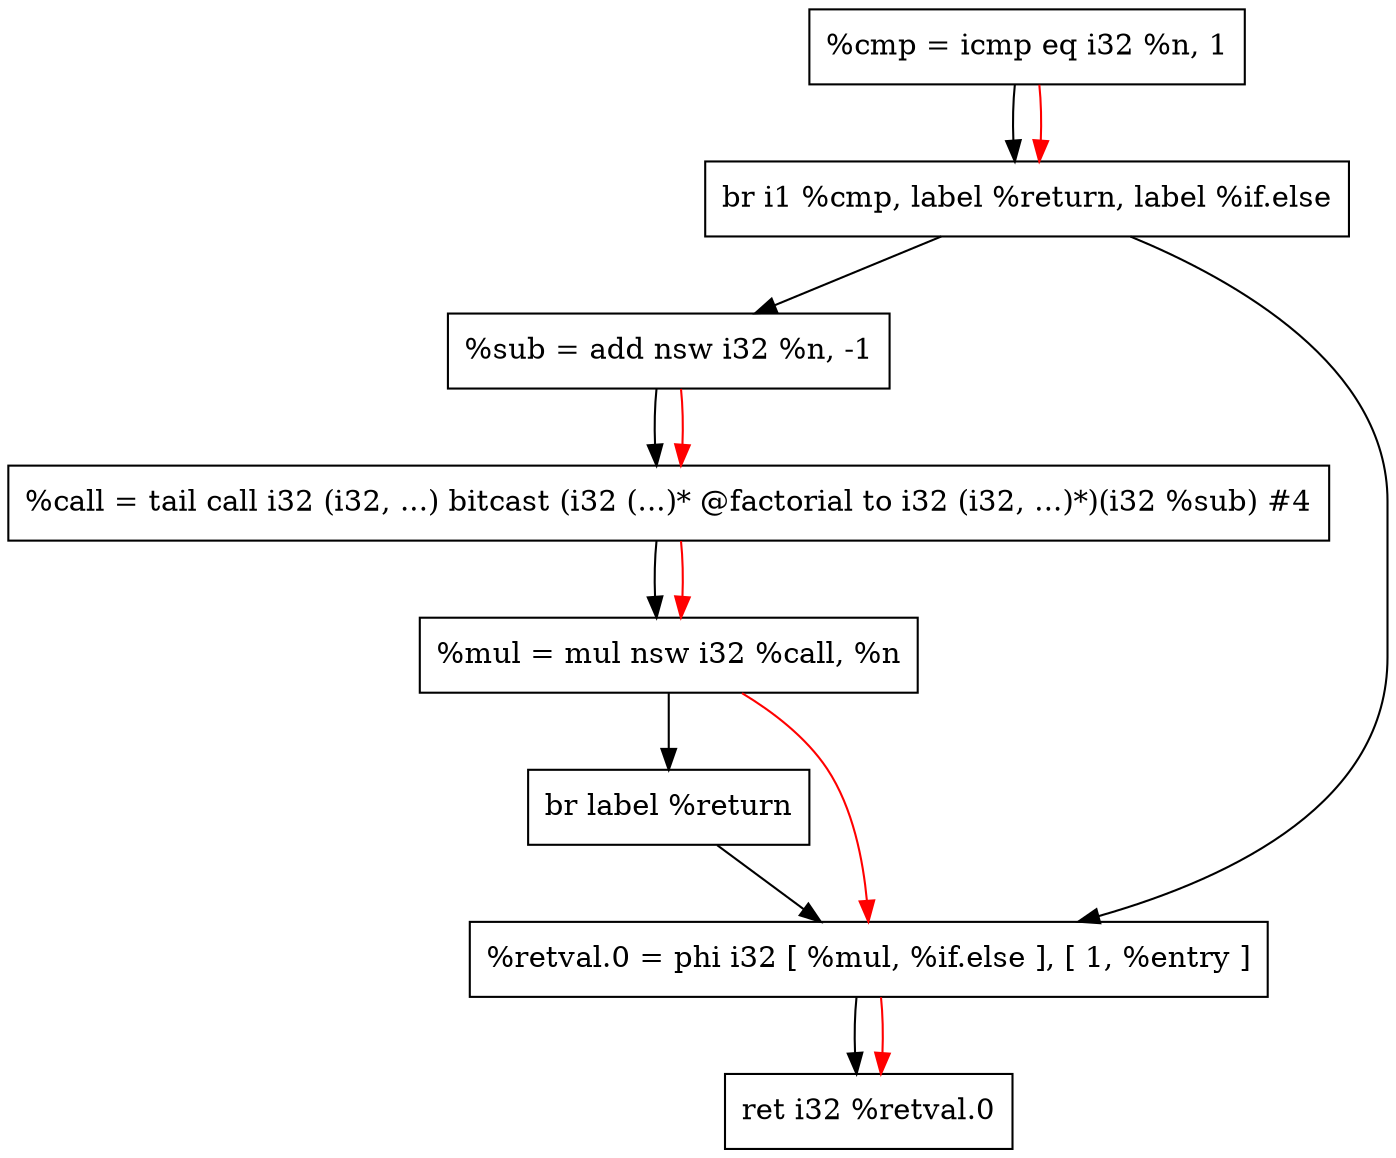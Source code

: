 digraph "CDFG for'func' function" {
	Node0x55f77f932e40[shape=record, label="  %cmp = icmp eq i32 %n, 1"];
	Node0x55f77f8bcc98[shape=record, label="  br i1 %cmp, label %return, label %if.else"];
	Node0x55f77f933020[shape=record, label="  %sub = add nsw i32 %n, -1"];
	Node0x55f77f933380[shape=record, label="  %call = tail call i32 (i32, ...) bitcast (i32 (...)* @factorial to i32 (i32, ...)*)(i32 %sub) #4"];
	Node0x55f77f933470[shape=record, label="  %mul = mul nsw i32 %call, %n"];
	Node0x55f77f9334e8[shape=record, label="  br label %return"];
	Node0x55f77f933538[shape=record, label="  %retval.0 = phi i32 [ %mul, %if.else ], [ 1, %entry ]"];
	Node0x55f77f932788[shape=record, label="  ret i32 %retval.0"];
	Node0x55f77f932e40 -> Node0x55f77f8bcc98
	Node0x55f77f8bcc98 -> Node0x55f77f933538
	Node0x55f77f8bcc98 -> Node0x55f77f933020
	Node0x55f77f933020 -> Node0x55f77f933380
	Node0x55f77f933380 -> Node0x55f77f933470
	Node0x55f77f933470 -> Node0x55f77f9334e8
	Node0x55f77f9334e8 -> Node0x55f77f933538
	Node0x55f77f933538 -> Node0x55f77f932788
edge [color=red]
	Node0x55f77f932e40 -> Node0x55f77f8bcc98
	Node0x55f77f933020 -> Node0x55f77f933380
	Node0x55f77f933380 -> Node0x55f77f933470
	Node0x55f77f933470 -> Node0x55f77f933538
	Node0x55f77f933538 -> Node0x55f77f932788
}
